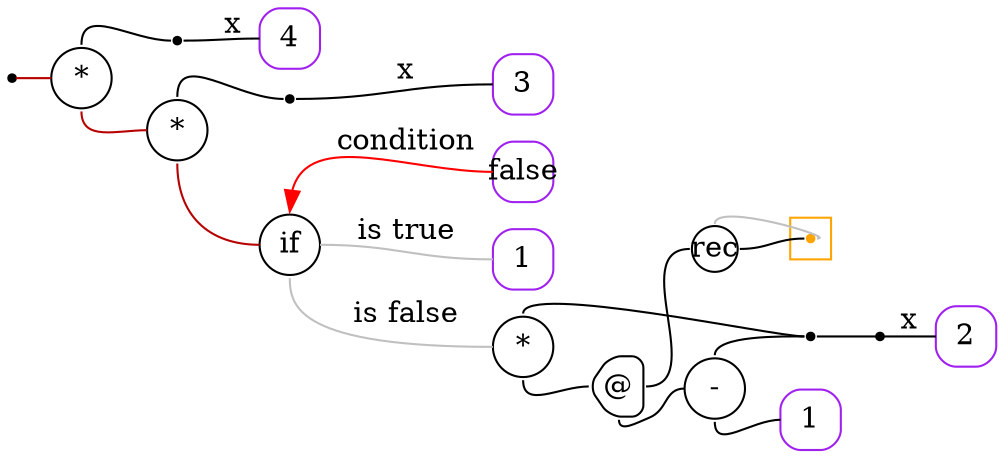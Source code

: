 digraph G {
  rankdir=LR;
  edge[arrowhead=none,arrowtail=none];
  node[fixedsize=true,shape=circle]
  size="9.201041666666667,5.219270833333334";
  labeldistance=0;
  nodesep=.175;
  ranksep=.175;

 nd1[shape=point];
   nd14[label="4",tooltip="nd14-ConstGraph",style=rounded,orientation=90,shape=square,width=.4,height=.4,color="purple"];
 nd42[label="*",tooltip="nd42-BinOpGraph",style=rounded,width=.4,height=.4,color="#000000"];
 nd59[label=" ",tooltip="nd59-ContractGraph",style=rounded,orientation=90,shape=point];
   nd113[label="3",tooltip="nd113-ConstGraph",style=rounded,orientation=90,shape=square,width=.4,height=.4,color="purple"];
 nd84[label="*",tooltip="nd84-BinOpGraph",style=rounded,width=.4,height=.4,color="#000000"];
 nd92[label=" ",tooltip="nd92-ContractGraph",style=rounded,orientation=90,shape=point];
   nd162[label="2",tooltip="nd162-ConstGraph",style=rounded,orientation=90,shape=square,width=.4,height=.4,color="purple"];
 nd166[label="rec",tooltip="nd166-RecurGraph",style=rounded,width=.3,height=.3,color="#000000"];
   subgraph cluster_nd170 {
     graph[style=fill,color="orange"];
     ndcluster_nd170[tooltip="nd170",orientation=90,shape=point,color="orange"];
   };
 nd123[label="if",tooltip="nd123-IfGraph",style=rounded,width=.4,height=.4,color="#000000"];
   nd132[label="1",tooltip="nd132-ConstGraph",style=rounded,orientation=90,shape=square,width=.4,height=.4,color="purple"];
 nd133[label="*",tooltip="nd133-BinOpGraph",style=rounded,width=.4,height=.4,color="#000000"];
 nd134[label="@",tooltip="nd134-AppGraph",style=rounded,orientation=90,shape=house,width=.4,height=.4,color="#000000"];
 nd136[label="-",tooltip="nd136-BinOpGraph",style=rounded,width=.4,height=.4,color="#000000"];
   nd140[label="1",tooltip="nd140-ConstGraph",style=rounded,orientation=90,shape=square,width=.4,height=.4,color="purple"];
 nd141[label=" ",tooltip="nd141-ContractGraph",style=rounded,orientation=90,shape=point];
 nd142[label=" ",tooltip="nd142-ContractGraph",style=rounded,orientation=90,shape=point];
   nd200[label="false",tooltip="nd200-ConstGraph",style=rounded,orientation=90,shape=square,width=.4,height=.4,color="purple"];

  nd42->nd59[tailport=n,headport=w];
  nd1->nd42[label="",tailport=e,headport=w,color="#b70000",arrowhead=none,arrowtail=none];
  nd59->nd14[label="x",tailport=e,headport=w];
  nd84->nd92[tailport=n,headport=w];
  nd42->nd84[label="",tailport=s,headport=w,color="#b70000",arrowhead=none,arrowtail=none];
  nd92->nd113[label="x",tailport=e,headport=w];
  nd136->nd140[tailport=s,headport=w];
  nd134->nd166[tailport=e,headport=w,color=black,arrowhead=none,arrowtail=none];
  nd134->nd136[tailport=s,headport=w];
  nd133->nd134[tailport=s,headport=w];
  nd136->nd141[tailport=n,headport=w];
  nd133->nd141[tailport=n,headport=w];
  nd123->nd200[dir=back,label="condition",headport=w,tailport=n,color=red,arrowtail=normal];
  nd123->nd132[label="is true",tailport=e,headport=w,color=grey,arrowhead=none,arrowtail=none];
  nd123->nd133[label="is false",tailport=s,headport=w,color=grey,arrowhead=none,arrowtail=none];
  nd141->nd142[tailport=e,headport=w];
  nd84->nd123[tailport=s,headport=w,color="#b70000",arrowhead=none,arrowtail=none];
  nd142->nd162[label="x",tailport=e,headport=w];
  nd166->ndcluster_nd170[dir=back,headport=e,tailport=n,color=grey,arrowhead=none,arrowtail=none];
  nd166->ndcluster_nd170[tailport=e,headport=w];
}